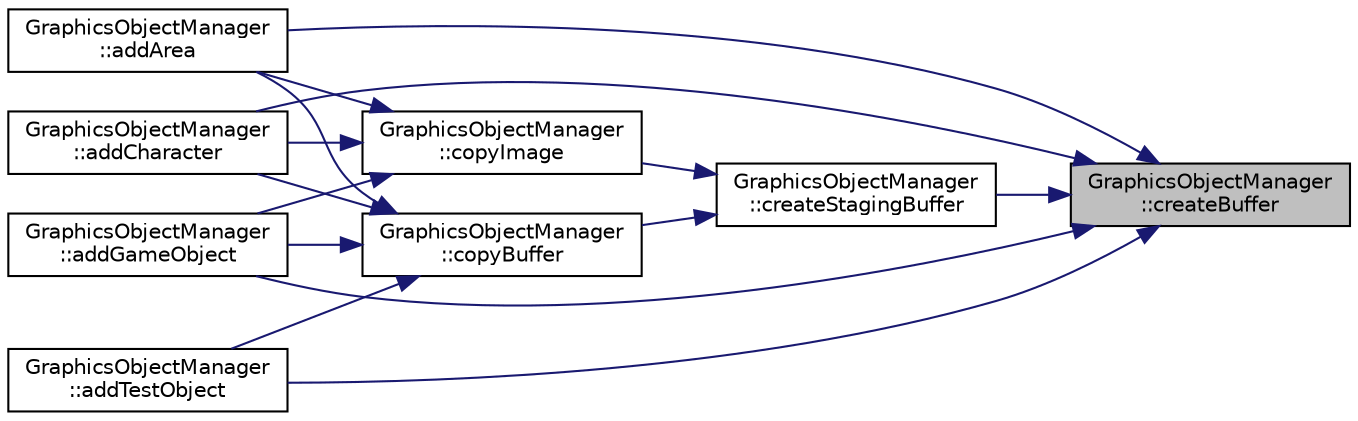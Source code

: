 digraph "GraphicsObjectManager::createBuffer"
{
 // LATEX_PDF_SIZE
  edge [fontname="Helvetica",fontsize="10",labelfontname="Helvetica",labelfontsize="10"];
  node [fontname="Helvetica",fontsize="10",shape=record];
  rankdir="RL";
  Node1 [label="GraphicsObjectManager\l::createBuffer",height=0.2,width=0.4,color="black", fillcolor="grey75", style="filled", fontcolor="black",tooltip="Creates a buffer with the given parameters."];
  Node1 -> Node2 [dir="back",color="midnightblue",fontsize="10",style="solid",fontname="Helvetica"];
  Node2 [label="GraphicsObjectManager\l::addArea",height=0.2,width=0.4,color="black", fillcolor="white", style="filled",URL="$classGraphicsObjectManager.html#a210353a39eb66174b93611070a440fdf",tooltip="Adds an area object to the buffer manager."];
  Node1 -> Node3 [dir="back",color="midnightblue",fontsize="10",style="solid",fontname="Helvetica"];
  Node3 [label="GraphicsObjectManager\l::addCharacter",height=0.2,width=0.4,color="black", fillcolor="white", style="filled",URL="$classGraphicsObjectManager.html#aff8acb0cefae98462ce06501c1d9fa3d",tooltip="Adds a character to the buffer manager with the given parameters."];
  Node1 -> Node4 [dir="back",color="midnightblue",fontsize="10",style="solid",fontname="Helvetica"];
  Node4 [label="GraphicsObjectManager\l::addGameObject",height=0.2,width=0.4,color="black", fillcolor="white", style="filled",URL="$classGraphicsObjectManager.html#ace6f78f0097abfb40a8c1957058792e8",tooltip="Adds a game object to the buffer manager."];
  Node1 -> Node5 [dir="back",color="midnightblue",fontsize="10",style="solid",fontname="Helvetica"];
  Node5 [label="GraphicsObjectManager\l::addTestObject",height=0.2,width=0.4,color="black", fillcolor="white", style="filled",URL="$classGraphicsObjectManager.html#a8f8086ab3f1129a2a4ff1435ed5b1c72",tooltip="Adds a test object to the buffer manager."];
  Node1 -> Node6 [dir="back",color="midnightblue",fontsize="10",style="solid",fontname="Helvetica"];
  Node6 [label="GraphicsObjectManager\l::createStagingBuffer",height=0.2,width=0.4,color="black", fillcolor="white", style="filled",URL="$classGraphicsObjectManager.html#a0f54e4c067ab0dea4897191617d9a722",tooltip="Helper for creating a staging buffer."];
  Node6 -> Node7 [dir="back",color="midnightblue",fontsize="10",style="solid",fontname="Helvetica"];
  Node7 [label="GraphicsObjectManager\l::copyBuffer",height=0.2,width=0.4,color="black", fillcolor="white", style="filled",URL="$classGraphicsObjectManager.html#a149cc91ffc0073433e4c3734eb80c8b9",tooltip="Copies the given data to the given buffer."];
  Node7 -> Node2 [dir="back",color="midnightblue",fontsize="10",style="solid",fontname="Helvetica"];
  Node7 -> Node3 [dir="back",color="midnightblue",fontsize="10",style="solid",fontname="Helvetica"];
  Node7 -> Node4 [dir="back",color="midnightblue",fontsize="10",style="solid",fontname="Helvetica"];
  Node7 -> Node5 [dir="back",color="midnightblue",fontsize="10",style="solid",fontname="Helvetica"];
  Node6 -> Node8 [dir="back",color="midnightblue",fontsize="10",style="solid",fontname="Helvetica"];
  Node8 [label="GraphicsObjectManager\l::copyImage",height=0.2,width=0.4,color="black", fillcolor="white", style="filled",URL="$classGraphicsObjectManager.html#a9d3d8755593f5f4cd26ba45c689e31ee",tooltip="Copies the given data to the given image."];
  Node8 -> Node2 [dir="back",color="midnightblue",fontsize="10",style="solid",fontname="Helvetica"];
  Node8 -> Node3 [dir="back",color="midnightblue",fontsize="10",style="solid",fontname="Helvetica"];
  Node8 -> Node4 [dir="back",color="midnightblue",fontsize="10",style="solid",fontname="Helvetica"];
}
